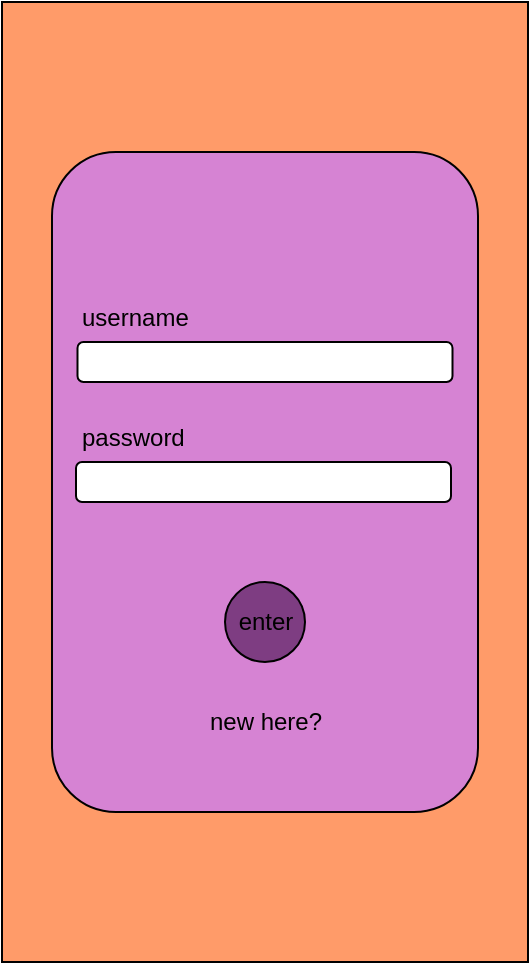 <mxfile>
    <diagram id="J1CBxDf5mgCki8vbl_c7" name="Page-1">
        <mxGraphModel dx="1367" dy="727" grid="1" gridSize="10" guides="1" tooltips="1" connect="1" arrows="1" fold="1" page="1" pageScale="1" pageWidth="850" pageHeight="1100" math="0" shadow="0">
            <root>
                <mxCell id="0"/>
                <mxCell id="1" parent="0"/>
                <mxCell id="2" value="" style="rounded=0;whiteSpace=wrap;html=1;fillColor=#FF9B69;" vertex="1" parent="1">
                    <mxGeometry x="294" y="125" width="263" height="480" as="geometry"/>
                </mxCell>
                <mxCell id="4" value="" style="rounded=1;whiteSpace=wrap;html=1;fillColor=#D683D3;" vertex="1" parent="1">
                    <mxGeometry x="319" y="200" width="213" height="330" as="geometry"/>
                </mxCell>
                <mxCell id="5" value="" style="rounded=1;whiteSpace=wrap;html=1;" vertex="1" parent="1">
                    <mxGeometry x="331.75" y="295" width="187.5" height="20" as="geometry"/>
                </mxCell>
                <mxCell id="8" value="username" style="text;html=1;strokeColor=none;fillColor=none;align=left;verticalAlign=middle;whiteSpace=wrap;rounded=0;" vertex="1" parent="1">
                    <mxGeometry x="331.75" y="270" width="115" height="25" as="geometry"/>
                </mxCell>
                <mxCell id="9" value="" style="ellipse;whiteSpace=wrap;html=1;fillColor=#7E3D82;" vertex="1" parent="1">
                    <mxGeometry x="405.5" y="415" width="40" height="40" as="geometry"/>
                </mxCell>
                <mxCell id="10" value="&lt;font style=&quot;font-size: 12px&quot;&gt;enter&lt;/font&gt;" style="text;html=1;strokeColor=none;fillColor=none;align=center;verticalAlign=middle;whiteSpace=wrap;rounded=0;" vertex="1" parent="1">
                    <mxGeometry x="415.5" y="425" width="20" height="20" as="geometry"/>
                </mxCell>
                <mxCell id="11" value="new here?" style="text;html=1;strokeColor=none;fillColor=none;align=center;verticalAlign=middle;whiteSpace=wrap;rounded=0;" vertex="1" parent="1">
                    <mxGeometry x="395.5" y="475" width="60" height="20" as="geometry"/>
                </mxCell>
                <mxCell id="14" value="" style="rounded=1;whiteSpace=wrap;html=1;" vertex="1" parent="1">
                    <mxGeometry x="331" y="355" width="187.5" height="20" as="geometry"/>
                </mxCell>
                <mxCell id="15" value="password" style="text;html=1;strokeColor=none;fillColor=none;align=left;verticalAlign=middle;whiteSpace=wrap;rounded=0;" vertex="1" parent="1">
                    <mxGeometry x="331.75" y="330" width="115" height="25" as="geometry"/>
                </mxCell>
            </root>
        </mxGraphModel>
    </diagram>
</mxfile>